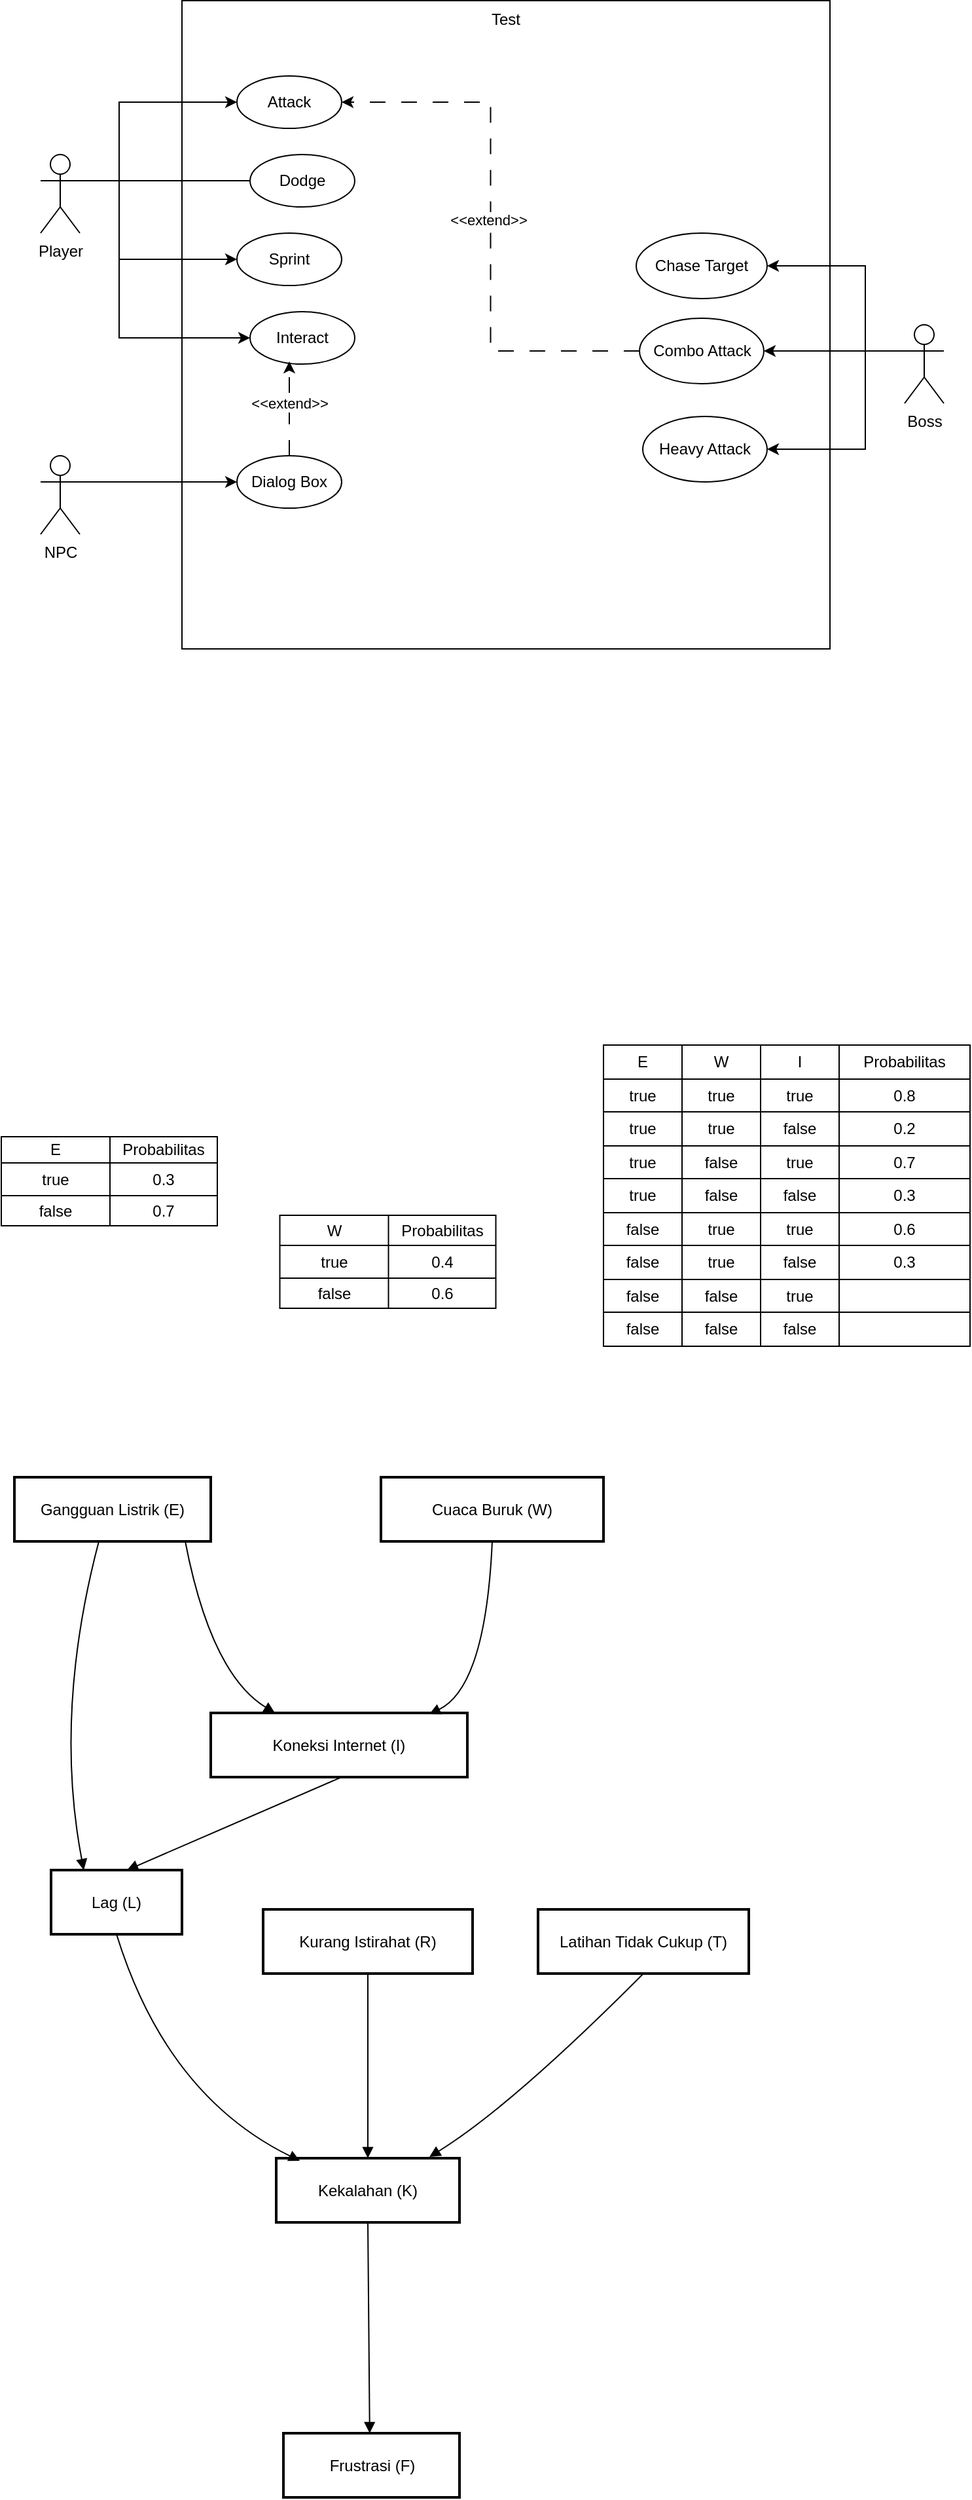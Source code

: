<mxfile version="25.0.3">
  <diagram name="Page-1" id="vkYV8549UYQZ78CjpYFF">
    <mxGraphModel dx="1434" dy="786" grid="1" gridSize="10" guides="1" tooltips="1" connect="1" arrows="1" fold="1" page="1" pageScale="1" pageWidth="850" pageHeight="1100" math="0" shadow="0">
      <root>
        <mxCell id="0" />
        <mxCell id="1" parent="0" />
        <mxCell id="Dk8m6rx7Y5rghPsr6DhD-1" value="Test" style="whiteSpace=wrap;html=1;aspect=fixed;fillColor=#FFFFFF;verticalAlign=top;" parent="1" vertex="1">
          <mxGeometry x="178" y="282.5" width="495" height="495" as="geometry" />
        </mxCell>
        <mxCell id="Dk8m6rx7Y5rghPsr6DhD-28" style="edgeStyle=orthogonalEdgeStyle;rounded=0;orthogonalLoop=1;jettySize=auto;html=1;exitX=0;exitY=0.5;exitDx=0;exitDy=0;entryX=0;entryY=0.5;entryDx=0;entryDy=0;" parent="1" source="Dk8m6rx7Y5rghPsr6DhD-7" target="Dk8m6rx7Y5rghPsr6DhD-6" edge="1">
          <mxGeometry relative="1" as="geometry">
            <Array as="points">
              <mxPoint x="130" y="420" />
              <mxPoint x="130" y="360" />
            </Array>
          </mxGeometry>
        </mxCell>
        <mxCell id="Dk8m6rx7Y5rghPsr6DhD-29" style="edgeStyle=orthogonalEdgeStyle;rounded=0;orthogonalLoop=1;jettySize=auto;html=1;exitX=1;exitY=0.333;exitDx=0;exitDy=0;exitPerimeter=0;entryX=0;entryY=0.5;entryDx=0;entryDy=0;" parent="1" source="Dk8m6rx7Y5rghPsr6DhD-2" target="Dk8m6rx7Y5rghPsr6DhD-8" edge="1">
          <mxGeometry relative="1" as="geometry">
            <Array as="points">
              <mxPoint x="130" y="480" />
            </Array>
          </mxGeometry>
        </mxCell>
        <mxCell id="Dk8m6rx7Y5rghPsr6DhD-36" style="edgeStyle=orthogonalEdgeStyle;rounded=0;orthogonalLoop=1;jettySize=auto;html=1;exitX=1;exitY=0.333;exitDx=0;exitDy=0;exitPerimeter=0;entryX=0;entryY=0.5;entryDx=0;entryDy=0;" parent="1" source="Dk8m6rx7Y5rghPsr6DhD-2" target="Dk8m6rx7Y5rghPsr6DhD-9" edge="1">
          <mxGeometry relative="1" as="geometry">
            <Array as="points">
              <mxPoint x="130" y="420" />
              <mxPoint x="130" y="540" />
            </Array>
          </mxGeometry>
        </mxCell>
        <mxCell id="Dk8m6rx7Y5rghPsr6DhD-2" value="Player" style="shape=umlActor;verticalLabelPosition=bottom;verticalAlign=top;html=1;outlineConnect=0;" parent="1" vertex="1">
          <mxGeometry x="70" y="400" width="30" height="60" as="geometry" />
        </mxCell>
        <mxCell id="Dk8m6rx7Y5rghPsr6DhD-32" style="edgeStyle=orthogonalEdgeStyle;rounded=0;orthogonalLoop=1;jettySize=auto;html=1;exitX=1;exitY=0.333;exitDx=0;exitDy=0;exitPerimeter=0;entryX=0;entryY=0.5;entryDx=0;entryDy=0;" parent="1" source="Dk8m6rx7Y5rghPsr6DhD-3" target="Dk8m6rx7Y5rghPsr6DhD-10" edge="1">
          <mxGeometry relative="1" as="geometry" />
        </mxCell>
        <mxCell id="Dk8m6rx7Y5rghPsr6DhD-3" value="NPC" style="shape=umlActor;verticalLabelPosition=bottom;verticalAlign=top;html=1;outlineConnect=0;" parent="1" vertex="1">
          <mxGeometry x="70" y="630" width="30" height="60" as="geometry" />
        </mxCell>
        <mxCell id="Dk8m6rx7Y5rghPsr6DhD-39" style="edgeStyle=orthogonalEdgeStyle;rounded=0;orthogonalLoop=1;jettySize=auto;html=1;exitX=0;exitY=0.333;exitDx=0;exitDy=0;exitPerimeter=0;entryX=1;entryY=0.5;entryDx=0;entryDy=0;" parent="1" source="Dk8m6rx7Y5rghPsr6DhD-4" target="Dk8m6rx7Y5rghPsr6DhD-12" edge="1">
          <mxGeometry relative="1" as="geometry">
            <Array as="points">
              <mxPoint x="700" y="550" />
              <mxPoint x="700" y="485" />
            </Array>
          </mxGeometry>
        </mxCell>
        <mxCell id="Dk8m6rx7Y5rghPsr6DhD-40" style="edgeStyle=orthogonalEdgeStyle;rounded=0;orthogonalLoop=1;jettySize=auto;html=1;exitX=0;exitY=0.333;exitDx=0;exitDy=0;exitPerimeter=0;entryX=1;entryY=0.5;entryDx=0;entryDy=0;" parent="1" source="Dk8m6rx7Y5rghPsr6DhD-4" target="Dk8m6rx7Y5rghPsr6DhD-13" edge="1">
          <mxGeometry relative="1" as="geometry" />
        </mxCell>
        <mxCell id="Dk8m6rx7Y5rghPsr6DhD-41" style="edgeStyle=orthogonalEdgeStyle;rounded=0;orthogonalLoop=1;jettySize=auto;html=1;exitX=0;exitY=0.333;exitDx=0;exitDy=0;exitPerimeter=0;entryX=1;entryY=0.5;entryDx=0;entryDy=0;" parent="1" source="Dk8m6rx7Y5rghPsr6DhD-4" target="Dk8m6rx7Y5rghPsr6DhD-14" edge="1">
          <mxGeometry relative="1" as="geometry">
            <Array as="points">
              <mxPoint x="700" y="550" />
              <mxPoint x="700" y="625" />
            </Array>
          </mxGeometry>
        </mxCell>
        <mxCell id="Dk8m6rx7Y5rghPsr6DhD-4" value="Boss" style="shape=umlActor;verticalLabelPosition=bottom;verticalAlign=top;html=1;outlineConnect=0;" parent="1" vertex="1">
          <mxGeometry x="730" y="530" width="30" height="60" as="geometry" />
        </mxCell>
        <mxCell id="Dk8m6rx7Y5rghPsr6DhD-6" value="Attack" style="ellipse;whiteSpace=wrap;html=1;" parent="1" vertex="1">
          <mxGeometry x="220" y="340" width="80" height="40" as="geometry" />
        </mxCell>
        <mxCell id="Dk8m6rx7Y5rghPsr6DhD-7" value="Dodge" style="ellipse;whiteSpace=wrap;html=1;" parent="1" vertex="1">
          <mxGeometry x="230" y="400" width="80" height="40" as="geometry" />
        </mxCell>
        <mxCell id="Dk8m6rx7Y5rghPsr6DhD-8" value="Sprint" style="ellipse;whiteSpace=wrap;html=1;" parent="1" vertex="1">
          <mxGeometry x="220" y="460" width="80" height="40" as="geometry" />
        </mxCell>
        <mxCell id="Dk8m6rx7Y5rghPsr6DhD-9" value="Interact" style="ellipse;whiteSpace=wrap;html=1;" parent="1" vertex="1">
          <mxGeometry x="230" y="520" width="80" height="40" as="geometry" />
        </mxCell>
        <mxCell id="Dk8m6rx7Y5rghPsr6DhD-10" value="Dialog Box" style="ellipse;whiteSpace=wrap;html=1;" parent="1" vertex="1">
          <mxGeometry x="220" y="630" width="80" height="40" as="geometry" />
        </mxCell>
        <mxCell id="Dk8m6rx7Y5rghPsr6DhD-12" value="Chase Target" style="ellipse;whiteSpace=wrap;html=1;" parent="1" vertex="1">
          <mxGeometry x="525" y="460" width="100" height="50" as="geometry" />
        </mxCell>
        <mxCell id="Dk8m6rx7Y5rghPsr6DhD-33" style="edgeStyle=orthogonalEdgeStyle;rounded=0;orthogonalLoop=1;jettySize=auto;html=1;exitX=0;exitY=0.5;exitDx=0;exitDy=0;entryX=1;entryY=0.5;entryDx=0;entryDy=0;dashed=1;dashPattern=12 12;" parent="1" source="Dk8m6rx7Y5rghPsr6DhD-13" target="Dk8m6rx7Y5rghPsr6DhD-6" edge="1">
          <mxGeometry relative="1" as="geometry" />
        </mxCell>
        <mxCell id="Dk8m6rx7Y5rghPsr6DhD-35" value="&amp;lt;&amp;lt;extend&amp;gt;&amp;gt;" style="edgeLabel;html=1;align=center;verticalAlign=middle;resizable=0;points=[];" parent="Dk8m6rx7Y5rghPsr6DhD-33" vertex="1" connectable="0">
          <mxGeometry x="0.278" y="2" relative="1" as="geometry">
            <mxPoint y="53" as="offset" />
          </mxGeometry>
        </mxCell>
        <mxCell id="Dk8m6rx7Y5rghPsr6DhD-13" value="Combo Attack" style="ellipse;whiteSpace=wrap;html=1;" parent="1" vertex="1">
          <mxGeometry x="527.5" y="525" width="95" height="50" as="geometry" />
        </mxCell>
        <mxCell id="Dk8m6rx7Y5rghPsr6DhD-14" value="Heavy Attack" style="ellipse;whiteSpace=wrap;html=1;" parent="1" vertex="1">
          <mxGeometry x="530" y="600" width="95" height="50" as="geometry" />
        </mxCell>
        <mxCell id="Dk8m6rx7Y5rghPsr6DhD-37" style="edgeStyle=orthogonalEdgeStyle;rounded=0;orthogonalLoop=1;jettySize=auto;html=1;exitX=0.5;exitY=0;exitDx=0;exitDy=0;entryX=0.375;entryY=0.95;entryDx=0;entryDy=0;entryPerimeter=0;dashed=1;dashPattern=12 12;" parent="1" source="Dk8m6rx7Y5rghPsr6DhD-10" target="Dk8m6rx7Y5rghPsr6DhD-9" edge="1">
          <mxGeometry relative="1" as="geometry" />
        </mxCell>
        <mxCell id="Dk8m6rx7Y5rghPsr6DhD-38" value="&amp;lt;&amp;lt;extend&amp;gt;&amp;gt;" style="edgeLabel;html=1;align=center;verticalAlign=middle;resizable=0;points=[];" parent="Dk8m6rx7Y5rghPsr6DhD-37" vertex="1" connectable="0">
          <mxGeometry x="-0.028" relative="1" as="geometry">
            <mxPoint y="-5" as="offset" />
          </mxGeometry>
        </mxCell>
        <mxCell id="CAmONdcAL_RtEgoEtn1a-14" value="Gangguan Listrik (E)" style="whiteSpace=wrap;strokeWidth=2;" vertex="1" parent="1">
          <mxGeometry x="50" y="1410" width="150" height="49" as="geometry" />
        </mxCell>
        <mxCell id="CAmONdcAL_RtEgoEtn1a-15" value="Koneksi Internet (I)" style="whiteSpace=wrap;strokeWidth=2;" vertex="1" parent="1">
          <mxGeometry x="200" y="1590" width="196" height="49" as="geometry" />
        </mxCell>
        <mxCell id="CAmONdcAL_RtEgoEtn1a-16" value="Cuaca Buruk (W)" style="whiteSpace=wrap;strokeWidth=2;" vertex="1" parent="1">
          <mxGeometry x="330" y="1410" width="170" height="49" as="geometry" />
        </mxCell>
        <mxCell id="CAmONdcAL_RtEgoEtn1a-17" value="Lag (L)" style="whiteSpace=wrap;strokeWidth=2;" vertex="1" parent="1">
          <mxGeometry x="78" y="1710" width="100" height="49" as="geometry" />
        </mxCell>
        <mxCell id="CAmONdcAL_RtEgoEtn1a-18" value="Kekalahan (K)" style="whiteSpace=wrap;strokeWidth=2;" vertex="1" parent="1">
          <mxGeometry x="250" y="1930" width="140" height="49" as="geometry" />
        </mxCell>
        <mxCell id="CAmONdcAL_RtEgoEtn1a-19" value="Kurang Istirahat (R)" style="whiteSpace=wrap;strokeWidth=2;" vertex="1" parent="1">
          <mxGeometry x="240" y="1740" width="160" height="49" as="geometry" />
        </mxCell>
        <mxCell id="CAmONdcAL_RtEgoEtn1a-20" value="Latihan Tidak Cukup (T)" style="whiteSpace=wrap;strokeWidth=2;" vertex="1" parent="1">
          <mxGeometry x="450" y="1740" width="161" height="49" as="geometry" />
        </mxCell>
        <mxCell id="CAmONdcAL_RtEgoEtn1a-21" value="Frustrasi (F)" style="whiteSpace=wrap;strokeWidth=2;" vertex="1" parent="1">
          <mxGeometry x="255.5" y="2140" width="134.5" height="49" as="geometry" />
        </mxCell>
        <mxCell id="CAmONdcAL_RtEgoEtn1a-22" value="" style="curved=1;startArrow=none;endArrow=block;exitX=0.87;exitY=1;entryX=0.25;entryY=0;rounded=0;entryDx=0;entryDy=0;" edge="1" parent="1" source="CAmONdcAL_RtEgoEtn1a-14" target="CAmONdcAL_RtEgoEtn1a-15">
          <mxGeometry relative="1" as="geometry">
            <Array as="points">
              <mxPoint x="200" y="1560" />
            </Array>
          </mxGeometry>
        </mxCell>
        <mxCell id="CAmONdcAL_RtEgoEtn1a-23" value="" style="curved=1;startArrow=none;endArrow=block;exitX=0.5;exitY=1;entryX=0.852;entryY=0.02;rounded=0;entryDx=0;entryDy=0;entryPerimeter=0;" edge="1" parent="1" source="CAmONdcAL_RtEgoEtn1a-16" target="CAmONdcAL_RtEgoEtn1a-15">
          <mxGeometry relative="1" as="geometry">
            <Array as="points">
              <mxPoint x="410" y="1570" />
            </Array>
          </mxGeometry>
        </mxCell>
        <mxCell id="CAmONdcAL_RtEgoEtn1a-24" value="" style="curved=1;startArrow=none;endArrow=block;exitX=0.43;exitY=1;entryX=0.25;entryY=0;rounded=0;entryDx=0;entryDy=0;" edge="1" parent="1" source="CAmONdcAL_RtEgoEtn1a-14" target="CAmONdcAL_RtEgoEtn1a-17">
          <mxGeometry relative="1" as="geometry">
            <Array as="points">
              <mxPoint x="80" y="1590" />
            </Array>
          </mxGeometry>
        </mxCell>
        <mxCell id="CAmONdcAL_RtEgoEtn1a-25" value="" style="curved=1;startArrow=none;endArrow=block;exitX=0.51;exitY=1;entryX=0.58;entryY=0;rounded=0;entryDx=0;entryDy=0;entryPerimeter=0;" edge="1" parent="1" source="CAmONdcAL_RtEgoEtn1a-15" target="CAmONdcAL_RtEgoEtn1a-17">
          <mxGeometry relative="1" as="geometry">
            <Array as="points" />
          </mxGeometry>
        </mxCell>
        <mxCell id="CAmONdcAL_RtEgoEtn1a-26" value="" style="curved=1;startArrow=none;endArrow=block;exitX=0.5;exitY=1;entryX=0.129;entryY=0.041;rounded=0;entryDx=0;entryDy=0;entryPerimeter=0;" edge="1" parent="1" source="CAmONdcAL_RtEgoEtn1a-17" target="CAmONdcAL_RtEgoEtn1a-18">
          <mxGeometry relative="1" as="geometry">
            <Array as="points">
              <mxPoint x="166" y="1882" />
            </Array>
          </mxGeometry>
        </mxCell>
        <mxCell id="CAmONdcAL_RtEgoEtn1a-27" value="" style="curved=1;startArrow=none;endArrow=block;exitX=0.5;exitY=1;entryX=0.5;entryY=0;rounded=0;" edge="1" parent="1" source="CAmONdcAL_RtEgoEtn1a-19" target="CAmONdcAL_RtEgoEtn1a-18">
          <mxGeometry relative="1" as="geometry">
            <Array as="points" />
          </mxGeometry>
        </mxCell>
        <mxCell id="CAmONdcAL_RtEgoEtn1a-28" value="" style="curved=1;startArrow=none;endArrow=block;exitX=0.5;exitY=1;entryX=0.836;entryY=-0.02;rounded=0;entryDx=0;entryDy=0;entryPerimeter=0;" edge="1" parent="1" source="CAmONdcAL_RtEgoEtn1a-20" target="CAmONdcAL_RtEgoEtn1a-18">
          <mxGeometry relative="1" as="geometry">
            <Array as="points">
              <mxPoint x="430" y="1890" />
            </Array>
          </mxGeometry>
        </mxCell>
        <mxCell id="CAmONdcAL_RtEgoEtn1a-29" value="" style="curved=1;startArrow=none;endArrow=block;exitX=0.5;exitY=1;entryX=0.49;entryY=0;rounded=0;" edge="1" parent="1" source="CAmONdcAL_RtEgoEtn1a-18" target="CAmONdcAL_RtEgoEtn1a-21">
          <mxGeometry relative="1" as="geometry">
            <Array as="points" />
          </mxGeometry>
        </mxCell>
        <mxCell id="CAmONdcAL_RtEgoEtn1a-52" value="" style="shape=table;startSize=0;container=1;collapsible=0;childLayout=tableLayout;" vertex="1" parent="1">
          <mxGeometry x="40" y="1150" width="165" height="68" as="geometry" />
        </mxCell>
        <mxCell id="CAmONdcAL_RtEgoEtn1a-53" value="" style="shape=tableRow;horizontal=0;startSize=0;swimlaneHead=0;swimlaneBody=0;strokeColor=inherit;top=0;left=0;bottom=0;right=0;collapsible=0;dropTarget=0;fillColor=none;points=[[0,0.5],[1,0.5]];portConstraint=eastwest;" vertex="1" parent="CAmONdcAL_RtEgoEtn1a-52">
          <mxGeometry width="165" height="20" as="geometry" />
        </mxCell>
        <mxCell id="CAmONdcAL_RtEgoEtn1a-54" value="E" style="shape=partialRectangle;html=1;whiteSpace=wrap;connectable=0;strokeColor=inherit;overflow=hidden;fillColor=none;top=0;left=0;bottom=0;right=0;pointerEvents=1;" vertex="1" parent="CAmONdcAL_RtEgoEtn1a-53">
          <mxGeometry width="83" height="20" as="geometry">
            <mxRectangle width="83" height="20" as="alternateBounds" />
          </mxGeometry>
        </mxCell>
        <mxCell id="CAmONdcAL_RtEgoEtn1a-55" value="Probabilitas" style="shape=partialRectangle;html=1;whiteSpace=wrap;connectable=0;strokeColor=inherit;overflow=hidden;fillColor=none;top=0;left=0;bottom=0;right=0;pointerEvents=1;" vertex="1" parent="CAmONdcAL_RtEgoEtn1a-53">
          <mxGeometry x="83" width="82" height="20" as="geometry">
            <mxRectangle width="82" height="20" as="alternateBounds" />
          </mxGeometry>
        </mxCell>
        <mxCell id="CAmONdcAL_RtEgoEtn1a-56" value="" style="shape=tableRow;horizontal=0;startSize=0;swimlaneHead=0;swimlaneBody=0;strokeColor=inherit;top=0;left=0;bottom=0;right=0;collapsible=0;dropTarget=0;fillColor=none;points=[[0,0.5],[1,0.5]];portConstraint=eastwest;" vertex="1" parent="CAmONdcAL_RtEgoEtn1a-52">
          <mxGeometry y="20" width="165" height="25" as="geometry" />
        </mxCell>
        <mxCell id="CAmONdcAL_RtEgoEtn1a-57" value="true" style="shape=partialRectangle;html=1;whiteSpace=wrap;connectable=0;strokeColor=inherit;overflow=hidden;fillColor=none;top=0;left=0;bottom=0;right=0;pointerEvents=1;" vertex="1" parent="CAmONdcAL_RtEgoEtn1a-56">
          <mxGeometry width="83" height="25" as="geometry">
            <mxRectangle width="83" height="25" as="alternateBounds" />
          </mxGeometry>
        </mxCell>
        <mxCell id="CAmONdcAL_RtEgoEtn1a-58" value="0.3" style="shape=partialRectangle;html=1;whiteSpace=wrap;connectable=0;strokeColor=inherit;overflow=hidden;fillColor=none;top=0;left=0;bottom=0;right=0;pointerEvents=1;" vertex="1" parent="CAmONdcAL_RtEgoEtn1a-56">
          <mxGeometry x="83" width="82" height="25" as="geometry">
            <mxRectangle width="82" height="25" as="alternateBounds" />
          </mxGeometry>
        </mxCell>
        <mxCell id="CAmONdcAL_RtEgoEtn1a-59" value="" style="shape=tableRow;horizontal=0;startSize=0;swimlaneHead=0;swimlaneBody=0;strokeColor=inherit;top=0;left=0;bottom=0;right=0;collapsible=0;dropTarget=0;fillColor=none;points=[[0,0.5],[1,0.5]];portConstraint=eastwest;" vertex="1" parent="CAmONdcAL_RtEgoEtn1a-52">
          <mxGeometry y="45" width="165" height="23" as="geometry" />
        </mxCell>
        <mxCell id="CAmONdcAL_RtEgoEtn1a-60" value="false" style="shape=partialRectangle;html=1;whiteSpace=wrap;connectable=0;strokeColor=inherit;overflow=hidden;fillColor=none;top=0;left=0;bottom=0;right=0;pointerEvents=1;" vertex="1" parent="CAmONdcAL_RtEgoEtn1a-59">
          <mxGeometry width="83" height="23" as="geometry">
            <mxRectangle width="83" height="23" as="alternateBounds" />
          </mxGeometry>
        </mxCell>
        <mxCell id="CAmONdcAL_RtEgoEtn1a-61" value="0.7" style="shape=partialRectangle;html=1;whiteSpace=wrap;connectable=0;strokeColor=inherit;overflow=hidden;fillColor=none;top=0;left=0;bottom=0;right=0;pointerEvents=1;" vertex="1" parent="CAmONdcAL_RtEgoEtn1a-59">
          <mxGeometry x="83" width="82" height="23" as="geometry">
            <mxRectangle width="82" height="23" as="alternateBounds" />
          </mxGeometry>
        </mxCell>
        <mxCell id="CAmONdcAL_RtEgoEtn1a-62" value="" style="shape=table;startSize=0;container=1;collapsible=0;childLayout=tableLayout;" vertex="1" parent="1">
          <mxGeometry x="252.75" y="1210" width="165" height="71" as="geometry" />
        </mxCell>
        <mxCell id="CAmONdcAL_RtEgoEtn1a-63" value="" style="shape=tableRow;horizontal=0;startSize=0;swimlaneHead=0;swimlaneBody=0;strokeColor=inherit;top=0;left=0;bottom=0;right=0;collapsible=0;dropTarget=0;fillColor=none;points=[[0,0.5],[1,0.5]];portConstraint=eastwest;" vertex="1" parent="CAmONdcAL_RtEgoEtn1a-62">
          <mxGeometry width="165" height="23" as="geometry" />
        </mxCell>
        <mxCell id="CAmONdcAL_RtEgoEtn1a-64" value="W" style="shape=partialRectangle;html=1;whiteSpace=wrap;connectable=0;strokeColor=inherit;overflow=hidden;fillColor=none;top=0;left=0;bottom=0;right=0;pointerEvents=1;" vertex="1" parent="CAmONdcAL_RtEgoEtn1a-63">
          <mxGeometry width="83" height="23" as="geometry">
            <mxRectangle width="83" height="23" as="alternateBounds" />
          </mxGeometry>
        </mxCell>
        <mxCell id="CAmONdcAL_RtEgoEtn1a-65" value="Probabilitas" style="shape=partialRectangle;html=1;whiteSpace=wrap;connectable=0;strokeColor=inherit;overflow=hidden;fillColor=none;top=0;left=0;bottom=0;right=0;pointerEvents=1;" vertex="1" parent="CAmONdcAL_RtEgoEtn1a-63">
          <mxGeometry x="83" width="82" height="23" as="geometry">
            <mxRectangle width="82" height="23" as="alternateBounds" />
          </mxGeometry>
        </mxCell>
        <mxCell id="CAmONdcAL_RtEgoEtn1a-66" value="" style="shape=tableRow;horizontal=0;startSize=0;swimlaneHead=0;swimlaneBody=0;strokeColor=inherit;top=0;left=0;bottom=0;right=0;collapsible=0;dropTarget=0;fillColor=none;points=[[0,0.5],[1,0.5]];portConstraint=eastwest;" vertex="1" parent="CAmONdcAL_RtEgoEtn1a-62">
          <mxGeometry y="23" width="165" height="25" as="geometry" />
        </mxCell>
        <mxCell id="CAmONdcAL_RtEgoEtn1a-67" value="true" style="shape=partialRectangle;html=1;whiteSpace=wrap;connectable=0;strokeColor=inherit;overflow=hidden;fillColor=none;top=0;left=0;bottom=0;right=0;pointerEvents=1;" vertex="1" parent="CAmONdcAL_RtEgoEtn1a-66">
          <mxGeometry width="83" height="25" as="geometry">
            <mxRectangle width="83" height="25" as="alternateBounds" />
          </mxGeometry>
        </mxCell>
        <mxCell id="CAmONdcAL_RtEgoEtn1a-68" value="0.4" style="shape=partialRectangle;html=1;whiteSpace=wrap;connectable=0;strokeColor=inherit;overflow=hidden;fillColor=none;top=0;left=0;bottom=0;right=0;pointerEvents=1;" vertex="1" parent="CAmONdcAL_RtEgoEtn1a-66">
          <mxGeometry x="83" width="82" height="25" as="geometry">
            <mxRectangle width="82" height="25" as="alternateBounds" />
          </mxGeometry>
        </mxCell>
        <mxCell id="CAmONdcAL_RtEgoEtn1a-69" value="" style="shape=tableRow;horizontal=0;startSize=0;swimlaneHead=0;swimlaneBody=0;strokeColor=inherit;top=0;left=0;bottom=0;right=0;collapsible=0;dropTarget=0;fillColor=none;points=[[0,0.5],[1,0.5]];portConstraint=eastwest;" vertex="1" parent="CAmONdcAL_RtEgoEtn1a-62">
          <mxGeometry y="48" width="165" height="23" as="geometry" />
        </mxCell>
        <mxCell id="CAmONdcAL_RtEgoEtn1a-70" value="false" style="shape=partialRectangle;html=1;whiteSpace=wrap;connectable=0;strokeColor=inherit;overflow=hidden;fillColor=none;top=0;left=0;bottom=0;right=0;pointerEvents=1;" vertex="1" parent="CAmONdcAL_RtEgoEtn1a-69">
          <mxGeometry width="83" height="23" as="geometry">
            <mxRectangle width="83" height="23" as="alternateBounds" />
          </mxGeometry>
        </mxCell>
        <mxCell id="CAmONdcAL_RtEgoEtn1a-71" value="0.6" style="shape=partialRectangle;html=1;whiteSpace=wrap;connectable=0;strokeColor=inherit;overflow=hidden;fillColor=none;top=0;left=0;bottom=0;right=0;pointerEvents=1;" vertex="1" parent="CAmONdcAL_RtEgoEtn1a-69">
          <mxGeometry x="83" width="82" height="23" as="geometry">
            <mxRectangle width="82" height="23" as="alternateBounds" />
          </mxGeometry>
        </mxCell>
        <mxCell id="CAmONdcAL_RtEgoEtn1a-82" value="" style="shape=table;startSize=0;container=1;collapsible=0;childLayout=tableLayout;" vertex="1" parent="1">
          <mxGeometry x="500" y="1080" width="280" height="230" as="geometry" />
        </mxCell>
        <mxCell id="CAmONdcAL_RtEgoEtn1a-83" value="" style="shape=tableRow;horizontal=0;startSize=0;swimlaneHead=0;swimlaneBody=0;strokeColor=inherit;top=0;left=0;bottom=0;right=0;collapsible=0;dropTarget=0;fillColor=none;points=[[0,0.5],[1,0.5]];portConstraint=eastwest;" vertex="1" parent="CAmONdcAL_RtEgoEtn1a-82">
          <mxGeometry width="280" height="26" as="geometry" />
        </mxCell>
        <mxCell id="CAmONdcAL_RtEgoEtn1a-84" value="E" style="shape=partialRectangle;html=1;whiteSpace=wrap;connectable=0;strokeColor=inherit;overflow=hidden;fillColor=none;top=0;left=0;bottom=0;right=0;pointerEvents=1;" vertex="1" parent="CAmONdcAL_RtEgoEtn1a-83">
          <mxGeometry width="60" height="26" as="geometry">
            <mxRectangle width="60" height="26" as="alternateBounds" />
          </mxGeometry>
        </mxCell>
        <mxCell id="CAmONdcAL_RtEgoEtn1a-85" value="W" style="shape=partialRectangle;html=1;whiteSpace=wrap;connectable=0;strokeColor=inherit;overflow=hidden;fillColor=none;top=0;left=0;bottom=0;right=0;pointerEvents=1;" vertex="1" parent="CAmONdcAL_RtEgoEtn1a-83">
          <mxGeometry x="60" width="60" height="26" as="geometry">
            <mxRectangle width="60" height="26" as="alternateBounds" />
          </mxGeometry>
        </mxCell>
        <mxCell id="CAmONdcAL_RtEgoEtn1a-86" value="I" style="shape=partialRectangle;html=1;whiteSpace=wrap;connectable=0;strokeColor=inherit;overflow=hidden;fillColor=none;top=0;left=0;bottom=0;right=0;pointerEvents=1;" vertex="1" parent="CAmONdcAL_RtEgoEtn1a-83">
          <mxGeometry x="120" width="60" height="26" as="geometry">
            <mxRectangle width="60" height="26" as="alternateBounds" />
          </mxGeometry>
        </mxCell>
        <mxCell id="CAmONdcAL_RtEgoEtn1a-87" value="Probabilitas" style="shape=partialRectangle;html=1;whiteSpace=wrap;connectable=0;strokeColor=inherit;overflow=hidden;fillColor=none;top=0;left=0;bottom=0;right=0;pointerEvents=1;" vertex="1" parent="CAmONdcAL_RtEgoEtn1a-83">
          <mxGeometry x="180" width="100" height="26" as="geometry">
            <mxRectangle width="100" height="26" as="alternateBounds" />
          </mxGeometry>
        </mxCell>
        <mxCell id="CAmONdcAL_RtEgoEtn1a-88" value="" style="shape=tableRow;horizontal=0;startSize=0;swimlaneHead=0;swimlaneBody=0;strokeColor=inherit;top=0;left=0;bottom=0;right=0;collapsible=0;dropTarget=0;fillColor=none;points=[[0,0.5],[1,0.5]];portConstraint=eastwest;" vertex="1" parent="CAmONdcAL_RtEgoEtn1a-82">
          <mxGeometry y="26" width="280" height="25" as="geometry" />
        </mxCell>
        <mxCell id="CAmONdcAL_RtEgoEtn1a-89" value="true" style="shape=partialRectangle;html=1;whiteSpace=wrap;connectable=0;strokeColor=inherit;overflow=hidden;fillColor=none;top=0;left=0;bottom=0;right=0;pointerEvents=1;" vertex="1" parent="CAmONdcAL_RtEgoEtn1a-88">
          <mxGeometry width="60" height="25" as="geometry">
            <mxRectangle width="60" height="25" as="alternateBounds" />
          </mxGeometry>
        </mxCell>
        <mxCell id="CAmONdcAL_RtEgoEtn1a-90" value="true" style="shape=partialRectangle;html=1;whiteSpace=wrap;connectable=0;strokeColor=inherit;overflow=hidden;fillColor=none;top=0;left=0;bottom=0;right=0;pointerEvents=1;" vertex="1" parent="CAmONdcAL_RtEgoEtn1a-88">
          <mxGeometry x="60" width="60" height="25" as="geometry">
            <mxRectangle width="60" height="25" as="alternateBounds" />
          </mxGeometry>
        </mxCell>
        <mxCell id="CAmONdcAL_RtEgoEtn1a-91" value="true" style="shape=partialRectangle;html=1;whiteSpace=wrap;connectable=0;strokeColor=inherit;overflow=hidden;fillColor=none;top=0;left=0;bottom=0;right=0;pointerEvents=1;" vertex="1" parent="CAmONdcAL_RtEgoEtn1a-88">
          <mxGeometry x="120" width="60" height="25" as="geometry">
            <mxRectangle width="60" height="25" as="alternateBounds" />
          </mxGeometry>
        </mxCell>
        <mxCell id="CAmONdcAL_RtEgoEtn1a-92" value="0.8" style="shape=partialRectangle;html=1;whiteSpace=wrap;connectable=0;strokeColor=inherit;overflow=hidden;fillColor=none;top=0;left=0;bottom=0;right=0;pointerEvents=1;" vertex="1" parent="CAmONdcAL_RtEgoEtn1a-88">
          <mxGeometry x="180" width="100" height="25" as="geometry">
            <mxRectangle width="100" height="25" as="alternateBounds" />
          </mxGeometry>
        </mxCell>
        <mxCell id="CAmONdcAL_RtEgoEtn1a-93" value="" style="shape=tableRow;horizontal=0;startSize=0;swimlaneHead=0;swimlaneBody=0;strokeColor=inherit;top=0;left=0;bottom=0;right=0;collapsible=0;dropTarget=0;fillColor=none;points=[[0,0.5],[1,0.5]];portConstraint=eastwest;" vertex="1" parent="CAmONdcAL_RtEgoEtn1a-82">
          <mxGeometry y="51" width="280" height="26" as="geometry" />
        </mxCell>
        <mxCell id="CAmONdcAL_RtEgoEtn1a-94" value="true" style="shape=partialRectangle;html=1;whiteSpace=wrap;connectable=0;strokeColor=inherit;overflow=hidden;fillColor=none;top=0;left=0;bottom=0;right=0;pointerEvents=1;" vertex="1" parent="CAmONdcAL_RtEgoEtn1a-93">
          <mxGeometry width="60" height="26" as="geometry">
            <mxRectangle width="60" height="26" as="alternateBounds" />
          </mxGeometry>
        </mxCell>
        <mxCell id="CAmONdcAL_RtEgoEtn1a-95" value="true" style="shape=partialRectangle;html=1;whiteSpace=wrap;connectable=0;strokeColor=inherit;overflow=hidden;fillColor=none;top=0;left=0;bottom=0;right=0;pointerEvents=1;" vertex="1" parent="CAmONdcAL_RtEgoEtn1a-93">
          <mxGeometry x="60" width="60" height="26" as="geometry">
            <mxRectangle width="60" height="26" as="alternateBounds" />
          </mxGeometry>
        </mxCell>
        <mxCell id="CAmONdcAL_RtEgoEtn1a-96" value="false" style="shape=partialRectangle;html=1;whiteSpace=wrap;connectable=0;strokeColor=inherit;overflow=hidden;fillColor=none;top=0;left=0;bottom=0;right=0;pointerEvents=1;" vertex="1" parent="CAmONdcAL_RtEgoEtn1a-93">
          <mxGeometry x="120" width="60" height="26" as="geometry">
            <mxRectangle width="60" height="26" as="alternateBounds" />
          </mxGeometry>
        </mxCell>
        <mxCell id="CAmONdcAL_RtEgoEtn1a-97" value="0.2" style="shape=partialRectangle;html=1;whiteSpace=wrap;connectable=0;strokeColor=inherit;overflow=hidden;fillColor=none;top=0;left=0;bottom=0;right=0;pointerEvents=1;" vertex="1" parent="CAmONdcAL_RtEgoEtn1a-93">
          <mxGeometry x="180" width="100" height="26" as="geometry">
            <mxRectangle width="100" height="26" as="alternateBounds" />
          </mxGeometry>
        </mxCell>
        <mxCell id="CAmONdcAL_RtEgoEtn1a-98" value="" style="shape=tableRow;horizontal=0;startSize=0;swimlaneHead=0;swimlaneBody=0;strokeColor=inherit;top=0;left=0;bottom=0;right=0;collapsible=0;dropTarget=0;fillColor=none;points=[[0,0.5],[1,0.5]];portConstraint=eastwest;" vertex="1" parent="CAmONdcAL_RtEgoEtn1a-82">
          <mxGeometry y="77" width="280" height="25" as="geometry" />
        </mxCell>
        <mxCell id="CAmONdcAL_RtEgoEtn1a-99" value="true" style="shape=partialRectangle;html=1;whiteSpace=wrap;connectable=0;strokeColor=inherit;overflow=hidden;fillColor=none;top=0;left=0;bottom=0;right=0;pointerEvents=1;" vertex="1" parent="CAmONdcAL_RtEgoEtn1a-98">
          <mxGeometry width="60" height="25" as="geometry">
            <mxRectangle width="60" height="25" as="alternateBounds" />
          </mxGeometry>
        </mxCell>
        <mxCell id="CAmONdcAL_RtEgoEtn1a-100" value="false" style="shape=partialRectangle;html=1;whiteSpace=wrap;connectable=0;strokeColor=inherit;overflow=hidden;fillColor=none;top=0;left=0;bottom=0;right=0;pointerEvents=1;" vertex="1" parent="CAmONdcAL_RtEgoEtn1a-98">
          <mxGeometry x="60" width="60" height="25" as="geometry">
            <mxRectangle width="60" height="25" as="alternateBounds" />
          </mxGeometry>
        </mxCell>
        <mxCell id="CAmONdcAL_RtEgoEtn1a-101" value="true" style="shape=partialRectangle;html=1;whiteSpace=wrap;connectable=0;strokeColor=inherit;overflow=hidden;fillColor=none;top=0;left=0;bottom=0;right=0;pointerEvents=1;" vertex="1" parent="CAmONdcAL_RtEgoEtn1a-98">
          <mxGeometry x="120" width="60" height="25" as="geometry">
            <mxRectangle width="60" height="25" as="alternateBounds" />
          </mxGeometry>
        </mxCell>
        <mxCell id="CAmONdcAL_RtEgoEtn1a-102" value="0.7" style="shape=partialRectangle;html=1;whiteSpace=wrap;connectable=0;strokeColor=inherit;overflow=hidden;fillColor=none;top=0;left=0;bottom=0;right=0;pointerEvents=1;" vertex="1" parent="CAmONdcAL_RtEgoEtn1a-98">
          <mxGeometry x="180" width="100" height="25" as="geometry">
            <mxRectangle width="100" height="25" as="alternateBounds" />
          </mxGeometry>
        </mxCell>
        <mxCell id="CAmONdcAL_RtEgoEtn1a-103" value="" style="shape=tableRow;horizontal=0;startSize=0;swimlaneHead=0;swimlaneBody=0;strokeColor=inherit;top=0;left=0;bottom=0;right=0;collapsible=0;dropTarget=0;fillColor=none;points=[[0,0.5],[1,0.5]];portConstraint=eastwest;" vertex="1" parent="CAmONdcAL_RtEgoEtn1a-82">
          <mxGeometry y="102" width="280" height="26" as="geometry" />
        </mxCell>
        <mxCell id="CAmONdcAL_RtEgoEtn1a-104" value="true" style="shape=partialRectangle;html=1;whiteSpace=wrap;connectable=0;strokeColor=inherit;overflow=hidden;fillColor=none;top=0;left=0;bottom=0;right=0;pointerEvents=1;" vertex="1" parent="CAmONdcAL_RtEgoEtn1a-103">
          <mxGeometry width="60" height="26" as="geometry">
            <mxRectangle width="60" height="26" as="alternateBounds" />
          </mxGeometry>
        </mxCell>
        <mxCell id="CAmONdcAL_RtEgoEtn1a-105" value="false" style="shape=partialRectangle;html=1;whiteSpace=wrap;connectable=0;strokeColor=inherit;overflow=hidden;fillColor=none;top=0;left=0;bottom=0;right=0;pointerEvents=1;" vertex="1" parent="CAmONdcAL_RtEgoEtn1a-103">
          <mxGeometry x="60" width="60" height="26" as="geometry">
            <mxRectangle width="60" height="26" as="alternateBounds" />
          </mxGeometry>
        </mxCell>
        <mxCell id="CAmONdcAL_RtEgoEtn1a-106" value="false" style="shape=partialRectangle;html=1;whiteSpace=wrap;connectable=0;strokeColor=inherit;overflow=hidden;fillColor=none;top=0;left=0;bottom=0;right=0;pointerEvents=1;" vertex="1" parent="CAmONdcAL_RtEgoEtn1a-103">
          <mxGeometry x="120" width="60" height="26" as="geometry">
            <mxRectangle width="60" height="26" as="alternateBounds" />
          </mxGeometry>
        </mxCell>
        <mxCell id="CAmONdcAL_RtEgoEtn1a-107" value="0.3" style="shape=partialRectangle;html=1;whiteSpace=wrap;connectable=0;strokeColor=inherit;overflow=hidden;fillColor=none;top=0;left=0;bottom=0;right=0;pointerEvents=1;" vertex="1" parent="CAmONdcAL_RtEgoEtn1a-103">
          <mxGeometry x="180" width="100" height="26" as="geometry">
            <mxRectangle width="100" height="26" as="alternateBounds" />
          </mxGeometry>
        </mxCell>
        <mxCell id="CAmONdcAL_RtEgoEtn1a-108" value="" style="shape=tableRow;horizontal=0;startSize=0;swimlaneHead=0;swimlaneBody=0;strokeColor=inherit;top=0;left=0;bottom=0;right=0;collapsible=0;dropTarget=0;fillColor=none;points=[[0,0.5],[1,0.5]];portConstraint=eastwest;" vertex="1" parent="CAmONdcAL_RtEgoEtn1a-82">
          <mxGeometry y="128" width="280" height="25" as="geometry" />
        </mxCell>
        <mxCell id="CAmONdcAL_RtEgoEtn1a-109" value="false" style="shape=partialRectangle;html=1;whiteSpace=wrap;connectable=0;strokeColor=inherit;overflow=hidden;fillColor=none;top=0;left=0;bottom=0;right=0;pointerEvents=1;" vertex="1" parent="CAmONdcAL_RtEgoEtn1a-108">
          <mxGeometry width="60" height="25" as="geometry">
            <mxRectangle width="60" height="25" as="alternateBounds" />
          </mxGeometry>
        </mxCell>
        <mxCell id="CAmONdcAL_RtEgoEtn1a-110" value="true" style="shape=partialRectangle;html=1;whiteSpace=wrap;connectable=0;strokeColor=inherit;overflow=hidden;fillColor=none;top=0;left=0;bottom=0;right=0;pointerEvents=1;" vertex="1" parent="CAmONdcAL_RtEgoEtn1a-108">
          <mxGeometry x="60" width="60" height="25" as="geometry">
            <mxRectangle width="60" height="25" as="alternateBounds" />
          </mxGeometry>
        </mxCell>
        <mxCell id="CAmONdcAL_RtEgoEtn1a-111" value="true" style="shape=partialRectangle;html=1;whiteSpace=wrap;connectable=0;strokeColor=inherit;overflow=hidden;fillColor=none;top=0;left=0;bottom=0;right=0;pointerEvents=1;" vertex="1" parent="CAmONdcAL_RtEgoEtn1a-108">
          <mxGeometry x="120" width="60" height="25" as="geometry">
            <mxRectangle width="60" height="25" as="alternateBounds" />
          </mxGeometry>
        </mxCell>
        <mxCell id="CAmONdcAL_RtEgoEtn1a-112" value="0.6" style="shape=partialRectangle;html=1;whiteSpace=wrap;connectable=0;strokeColor=inherit;overflow=hidden;fillColor=none;top=0;left=0;bottom=0;right=0;pointerEvents=1;" vertex="1" parent="CAmONdcAL_RtEgoEtn1a-108">
          <mxGeometry x="180" width="100" height="25" as="geometry">
            <mxRectangle width="100" height="25" as="alternateBounds" />
          </mxGeometry>
        </mxCell>
        <mxCell id="CAmONdcAL_RtEgoEtn1a-113" value="" style="shape=tableRow;horizontal=0;startSize=0;swimlaneHead=0;swimlaneBody=0;strokeColor=inherit;top=0;left=0;bottom=0;right=0;collapsible=0;dropTarget=0;fillColor=none;points=[[0,0.5],[1,0.5]];portConstraint=eastwest;" vertex="1" parent="CAmONdcAL_RtEgoEtn1a-82">
          <mxGeometry y="153" width="280" height="26" as="geometry" />
        </mxCell>
        <mxCell id="CAmONdcAL_RtEgoEtn1a-114" value="false" style="shape=partialRectangle;html=1;whiteSpace=wrap;connectable=0;strokeColor=inherit;overflow=hidden;fillColor=none;top=0;left=0;bottom=0;right=0;pointerEvents=1;" vertex="1" parent="CAmONdcAL_RtEgoEtn1a-113">
          <mxGeometry width="60" height="26" as="geometry">
            <mxRectangle width="60" height="26" as="alternateBounds" />
          </mxGeometry>
        </mxCell>
        <mxCell id="CAmONdcAL_RtEgoEtn1a-115" value="true" style="shape=partialRectangle;html=1;whiteSpace=wrap;connectable=0;strokeColor=inherit;overflow=hidden;fillColor=none;top=0;left=0;bottom=0;right=0;pointerEvents=1;" vertex="1" parent="CAmONdcAL_RtEgoEtn1a-113">
          <mxGeometry x="60" width="60" height="26" as="geometry">
            <mxRectangle width="60" height="26" as="alternateBounds" />
          </mxGeometry>
        </mxCell>
        <mxCell id="CAmONdcAL_RtEgoEtn1a-116" value="false" style="shape=partialRectangle;html=1;whiteSpace=wrap;connectable=0;strokeColor=inherit;overflow=hidden;fillColor=none;top=0;left=0;bottom=0;right=0;pointerEvents=1;" vertex="1" parent="CAmONdcAL_RtEgoEtn1a-113">
          <mxGeometry x="120" width="60" height="26" as="geometry">
            <mxRectangle width="60" height="26" as="alternateBounds" />
          </mxGeometry>
        </mxCell>
        <mxCell id="CAmONdcAL_RtEgoEtn1a-117" value="0.3" style="shape=partialRectangle;html=1;whiteSpace=wrap;connectable=0;strokeColor=inherit;overflow=hidden;fillColor=none;top=0;left=0;bottom=0;right=0;pointerEvents=1;" vertex="1" parent="CAmONdcAL_RtEgoEtn1a-113">
          <mxGeometry x="180" width="100" height="26" as="geometry">
            <mxRectangle width="100" height="26" as="alternateBounds" />
          </mxGeometry>
        </mxCell>
        <mxCell id="CAmONdcAL_RtEgoEtn1a-118" value="" style="shape=tableRow;horizontal=0;startSize=0;swimlaneHead=0;swimlaneBody=0;strokeColor=inherit;top=0;left=0;bottom=0;right=0;collapsible=0;dropTarget=0;fillColor=none;points=[[0,0.5],[1,0.5]];portConstraint=eastwest;" vertex="1" parent="CAmONdcAL_RtEgoEtn1a-82">
          <mxGeometry y="179" width="280" height="25" as="geometry" />
        </mxCell>
        <mxCell id="CAmONdcAL_RtEgoEtn1a-119" value="false" style="shape=partialRectangle;html=1;whiteSpace=wrap;connectable=0;strokeColor=inherit;overflow=hidden;fillColor=none;top=0;left=0;bottom=0;right=0;pointerEvents=1;" vertex="1" parent="CAmONdcAL_RtEgoEtn1a-118">
          <mxGeometry width="60" height="25" as="geometry">
            <mxRectangle width="60" height="25" as="alternateBounds" />
          </mxGeometry>
        </mxCell>
        <mxCell id="CAmONdcAL_RtEgoEtn1a-120" value="false" style="shape=partialRectangle;html=1;whiteSpace=wrap;connectable=0;strokeColor=inherit;overflow=hidden;fillColor=none;top=0;left=0;bottom=0;right=0;pointerEvents=1;" vertex="1" parent="CAmONdcAL_RtEgoEtn1a-118">
          <mxGeometry x="60" width="60" height="25" as="geometry">
            <mxRectangle width="60" height="25" as="alternateBounds" />
          </mxGeometry>
        </mxCell>
        <mxCell id="CAmONdcAL_RtEgoEtn1a-121" value="true" style="shape=partialRectangle;html=1;whiteSpace=wrap;connectable=0;strokeColor=inherit;overflow=hidden;fillColor=none;top=0;left=0;bottom=0;right=0;pointerEvents=1;" vertex="1" parent="CAmONdcAL_RtEgoEtn1a-118">
          <mxGeometry x="120" width="60" height="25" as="geometry">
            <mxRectangle width="60" height="25" as="alternateBounds" />
          </mxGeometry>
        </mxCell>
        <mxCell id="CAmONdcAL_RtEgoEtn1a-122" value="" style="shape=partialRectangle;html=1;whiteSpace=wrap;connectable=0;strokeColor=inherit;overflow=hidden;fillColor=none;top=0;left=0;bottom=0;right=0;pointerEvents=1;" vertex="1" parent="CAmONdcAL_RtEgoEtn1a-118">
          <mxGeometry x="180" width="100" height="25" as="geometry">
            <mxRectangle width="100" height="25" as="alternateBounds" />
          </mxGeometry>
        </mxCell>
        <mxCell id="CAmONdcAL_RtEgoEtn1a-123" value="" style="shape=tableRow;horizontal=0;startSize=0;swimlaneHead=0;swimlaneBody=0;strokeColor=inherit;top=0;left=0;bottom=0;right=0;collapsible=0;dropTarget=0;fillColor=none;points=[[0,0.5],[1,0.5]];portConstraint=eastwest;" vertex="1" parent="CAmONdcAL_RtEgoEtn1a-82">
          <mxGeometry y="204" width="280" height="26" as="geometry" />
        </mxCell>
        <mxCell id="CAmONdcAL_RtEgoEtn1a-124" value="false" style="shape=partialRectangle;html=1;whiteSpace=wrap;connectable=0;strokeColor=inherit;overflow=hidden;fillColor=none;top=0;left=0;bottom=0;right=0;pointerEvents=1;" vertex="1" parent="CAmONdcAL_RtEgoEtn1a-123">
          <mxGeometry width="60" height="26" as="geometry">
            <mxRectangle width="60" height="26" as="alternateBounds" />
          </mxGeometry>
        </mxCell>
        <mxCell id="CAmONdcAL_RtEgoEtn1a-125" value="false" style="shape=partialRectangle;html=1;whiteSpace=wrap;connectable=0;strokeColor=inherit;overflow=hidden;fillColor=none;top=0;left=0;bottom=0;right=0;pointerEvents=1;" vertex="1" parent="CAmONdcAL_RtEgoEtn1a-123">
          <mxGeometry x="60" width="60" height="26" as="geometry">
            <mxRectangle width="60" height="26" as="alternateBounds" />
          </mxGeometry>
        </mxCell>
        <mxCell id="CAmONdcAL_RtEgoEtn1a-126" value="false" style="shape=partialRectangle;html=1;whiteSpace=wrap;connectable=0;strokeColor=inherit;overflow=hidden;fillColor=none;top=0;left=0;bottom=0;right=0;pointerEvents=1;" vertex="1" parent="CAmONdcAL_RtEgoEtn1a-123">
          <mxGeometry x="120" width="60" height="26" as="geometry">
            <mxRectangle width="60" height="26" as="alternateBounds" />
          </mxGeometry>
        </mxCell>
        <mxCell id="CAmONdcAL_RtEgoEtn1a-127" value="" style="shape=partialRectangle;html=1;whiteSpace=wrap;connectable=0;strokeColor=inherit;overflow=hidden;fillColor=none;top=0;left=0;bottom=0;right=0;pointerEvents=1;" vertex="1" parent="CAmONdcAL_RtEgoEtn1a-123">
          <mxGeometry x="180" width="100" height="26" as="geometry">
            <mxRectangle width="100" height="26" as="alternateBounds" />
          </mxGeometry>
        </mxCell>
      </root>
    </mxGraphModel>
  </diagram>
</mxfile>
